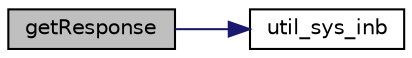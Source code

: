 digraph "getResponse"
{
 // LATEX_PDF_SIZE
  edge [fontname="Helvetica",fontsize="10",labelfontname="Helvetica",labelfontsize="10"];
  node [fontname="Helvetica",fontsize="10",shape=record];
  rankdir="LR";
  Node1 [label="getResponse",height=0.2,width=0.4,color="black", fillcolor="grey75", style="filled", fontcolor="black",tooltip="le o conteudo do output buffer, se for possivel, e retorna o."];
  Node1 -> Node2 [color="midnightblue",fontsize="10",style="solid",fontname="Helvetica"];
  Node2 [label="util_sys_inb",height=0.2,width=0.4,color="black", fillcolor="white", style="filled",URL="$mouse_8c.html#a79a031a8611f5b2d6afa4158e92b0fb4",tooltip="le o status do timer."];
}
